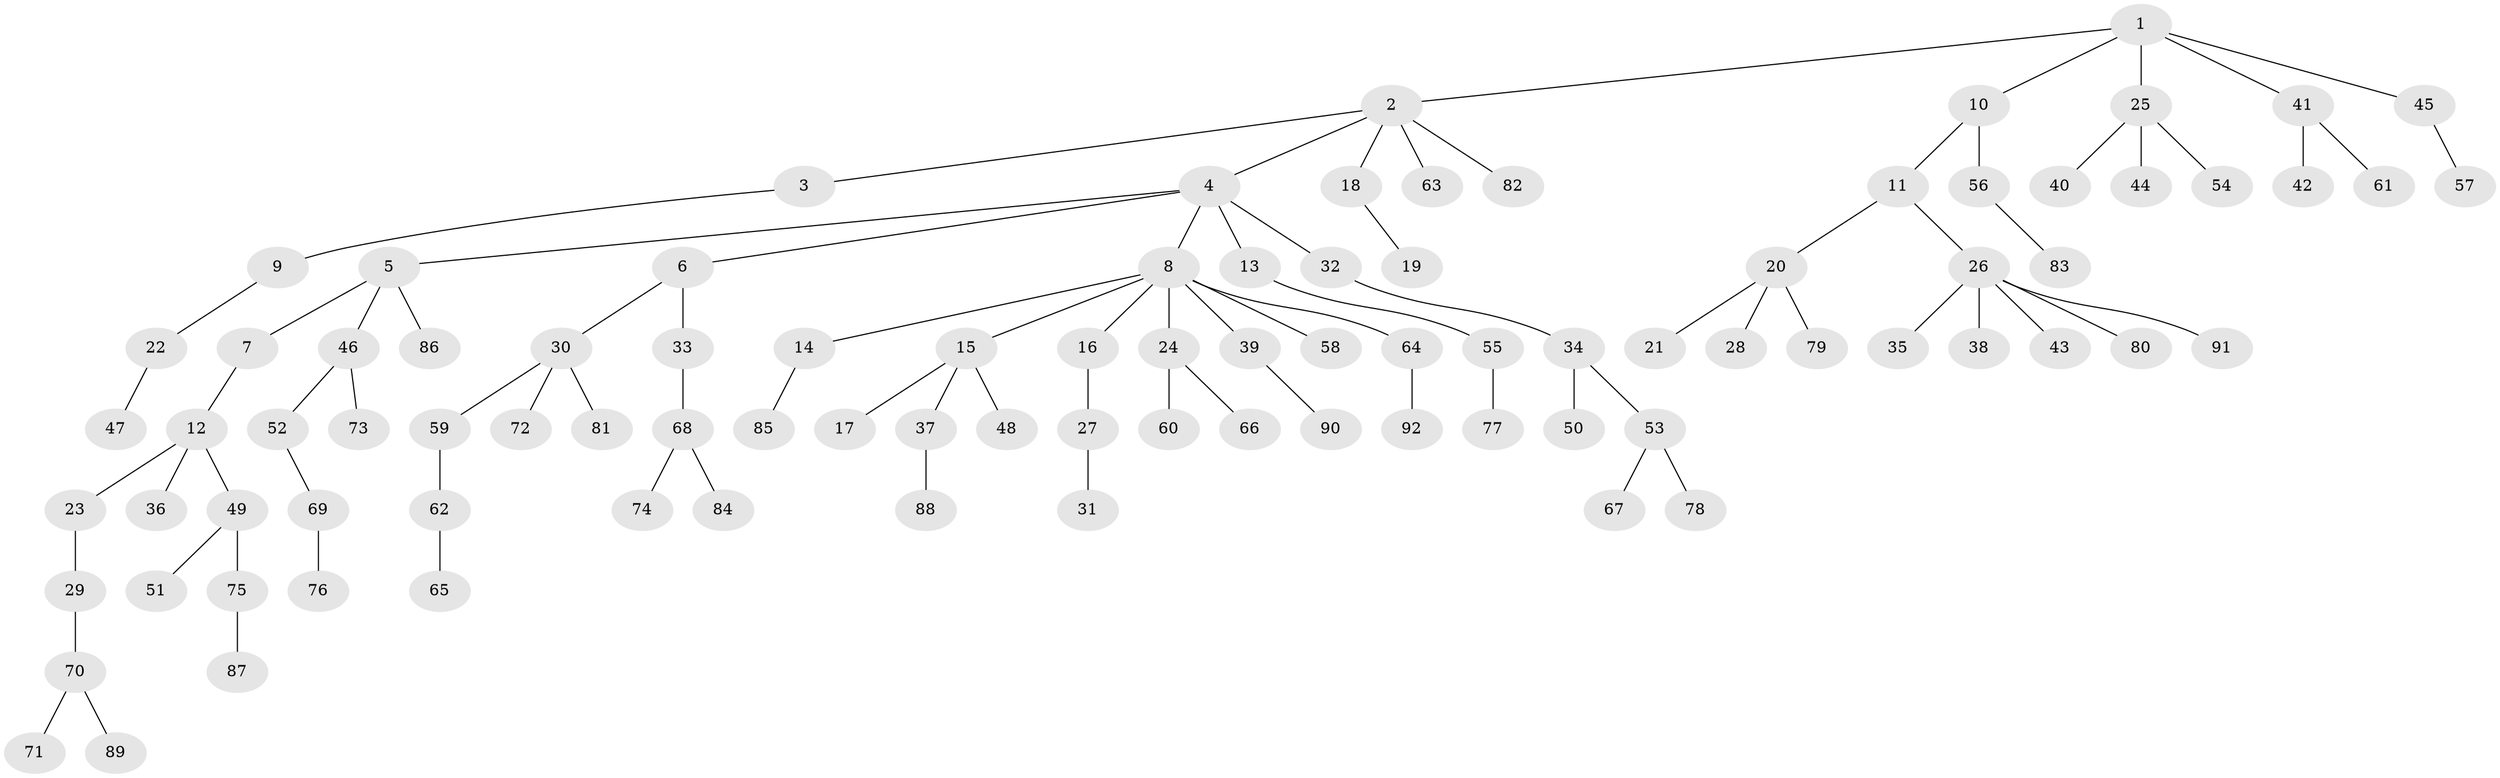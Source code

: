 // Generated by graph-tools (version 1.1) at 2025/15/03/09/25 04:15:24]
// undirected, 92 vertices, 91 edges
graph export_dot {
graph [start="1"]
  node [color=gray90,style=filled];
  1;
  2;
  3;
  4;
  5;
  6;
  7;
  8;
  9;
  10;
  11;
  12;
  13;
  14;
  15;
  16;
  17;
  18;
  19;
  20;
  21;
  22;
  23;
  24;
  25;
  26;
  27;
  28;
  29;
  30;
  31;
  32;
  33;
  34;
  35;
  36;
  37;
  38;
  39;
  40;
  41;
  42;
  43;
  44;
  45;
  46;
  47;
  48;
  49;
  50;
  51;
  52;
  53;
  54;
  55;
  56;
  57;
  58;
  59;
  60;
  61;
  62;
  63;
  64;
  65;
  66;
  67;
  68;
  69;
  70;
  71;
  72;
  73;
  74;
  75;
  76;
  77;
  78;
  79;
  80;
  81;
  82;
  83;
  84;
  85;
  86;
  87;
  88;
  89;
  90;
  91;
  92;
  1 -- 2;
  1 -- 10;
  1 -- 25;
  1 -- 41;
  1 -- 45;
  2 -- 3;
  2 -- 4;
  2 -- 18;
  2 -- 63;
  2 -- 82;
  3 -- 9;
  4 -- 5;
  4 -- 6;
  4 -- 8;
  4 -- 13;
  4 -- 32;
  5 -- 7;
  5 -- 46;
  5 -- 86;
  6 -- 30;
  6 -- 33;
  7 -- 12;
  8 -- 14;
  8 -- 15;
  8 -- 16;
  8 -- 24;
  8 -- 39;
  8 -- 58;
  8 -- 64;
  9 -- 22;
  10 -- 11;
  10 -- 56;
  11 -- 20;
  11 -- 26;
  12 -- 23;
  12 -- 36;
  12 -- 49;
  13 -- 55;
  14 -- 85;
  15 -- 17;
  15 -- 37;
  15 -- 48;
  16 -- 27;
  18 -- 19;
  20 -- 21;
  20 -- 28;
  20 -- 79;
  22 -- 47;
  23 -- 29;
  24 -- 60;
  24 -- 66;
  25 -- 40;
  25 -- 44;
  25 -- 54;
  26 -- 35;
  26 -- 38;
  26 -- 43;
  26 -- 80;
  26 -- 91;
  27 -- 31;
  29 -- 70;
  30 -- 59;
  30 -- 72;
  30 -- 81;
  32 -- 34;
  33 -- 68;
  34 -- 50;
  34 -- 53;
  37 -- 88;
  39 -- 90;
  41 -- 42;
  41 -- 61;
  45 -- 57;
  46 -- 52;
  46 -- 73;
  49 -- 51;
  49 -- 75;
  52 -- 69;
  53 -- 67;
  53 -- 78;
  55 -- 77;
  56 -- 83;
  59 -- 62;
  62 -- 65;
  64 -- 92;
  68 -- 74;
  68 -- 84;
  69 -- 76;
  70 -- 71;
  70 -- 89;
  75 -- 87;
}
